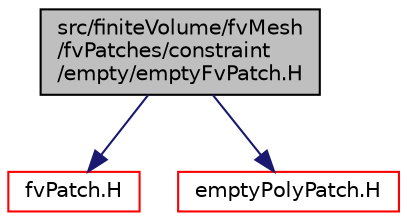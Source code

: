 digraph "src/finiteVolume/fvMesh/fvPatches/constraint/empty/emptyFvPatch.H"
{
  bgcolor="transparent";
  edge [fontname="Helvetica",fontsize="10",labelfontname="Helvetica",labelfontsize="10"];
  node [fontname="Helvetica",fontsize="10",shape=record];
  Node1 [label="src/finiteVolume/fvMesh\l/fvPatches/constraint\l/empty/emptyFvPatch.H",height=0.2,width=0.4,color="black", fillcolor="grey75", style="filled", fontcolor="black"];
  Node1 -> Node2 [color="midnightblue",fontsize="10",style="solid",fontname="Helvetica"];
  Node2 [label="fvPatch.H",height=0.2,width=0.4,color="red",URL="$a06093.html"];
  Node1 -> Node3 [color="midnightblue",fontsize="10",style="solid",fontname="Helvetica"];
  Node3 [label="emptyPolyPatch.H",height=0.2,width=0.4,color="red",URL="$a08997.html"];
}
